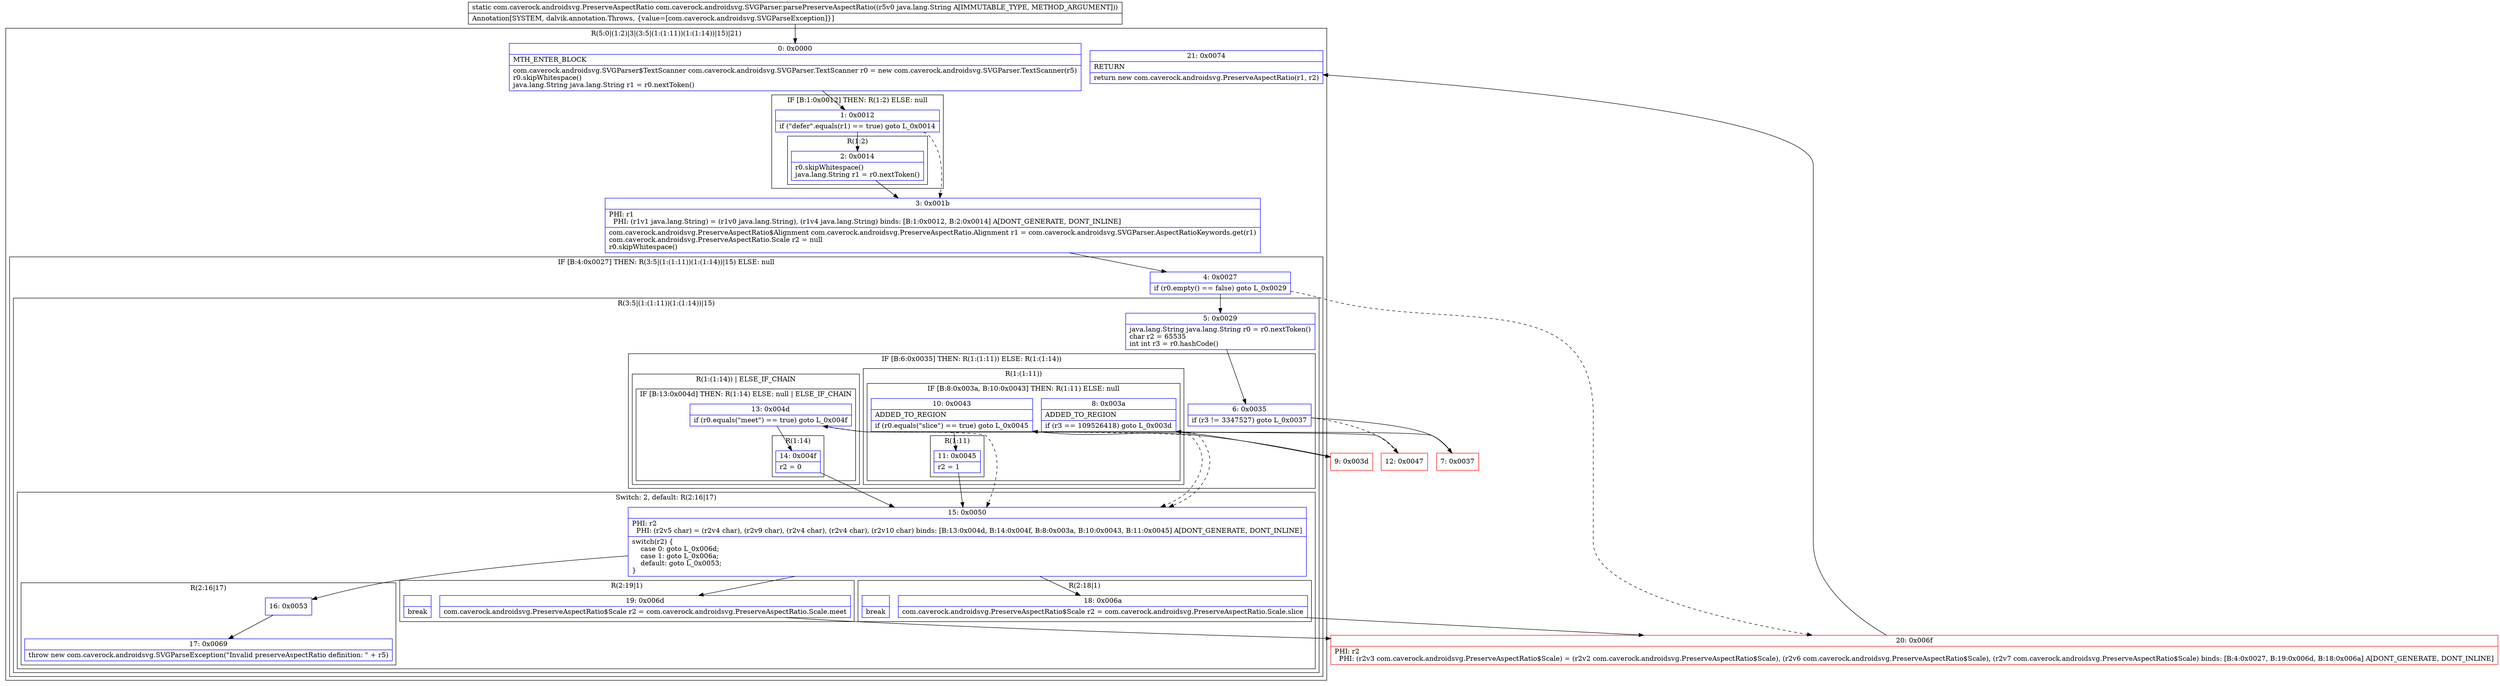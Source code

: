 digraph "CFG forcom.caverock.androidsvg.SVGParser.parsePreserveAspectRatio(Ljava\/lang\/String;)Lcom\/caverock\/androidsvg\/PreserveAspectRatio;" {
subgraph cluster_Region_239339489 {
label = "R(5:0|(1:2)|3|(3:5|(1:(1:11))(1:(1:14))|15)|21)";
node [shape=record,color=blue];
Node_0 [shape=record,label="{0\:\ 0x0000|MTH_ENTER_BLOCK\l|com.caverock.androidsvg.SVGParser$TextScanner com.caverock.androidsvg.SVGParser.TextScanner r0 = new com.caverock.androidsvg.SVGParser.TextScanner(r5)\lr0.skipWhitespace()\ljava.lang.String java.lang.String r1 = r0.nextToken()\l}"];
subgraph cluster_IfRegion_1672912573 {
label = "IF [B:1:0x0012] THEN: R(1:2) ELSE: null";
node [shape=record,color=blue];
Node_1 [shape=record,label="{1\:\ 0x0012|if (\"defer\".equals(r1) == true) goto L_0x0014\l}"];
subgraph cluster_Region_1345322400 {
label = "R(1:2)";
node [shape=record,color=blue];
Node_2 [shape=record,label="{2\:\ 0x0014|r0.skipWhitespace()\ljava.lang.String r1 = r0.nextToken()\l}"];
}
}
Node_3 [shape=record,label="{3\:\ 0x001b|PHI: r1 \l  PHI: (r1v1 java.lang.String) = (r1v0 java.lang.String), (r1v4 java.lang.String) binds: [B:1:0x0012, B:2:0x0014] A[DONT_GENERATE, DONT_INLINE]\l|com.caverock.androidsvg.PreserveAspectRatio$Alignment com.caverock.androidsvg.PreserveAspectRatio.Alignment r1 = com.caverock.androidsvg.SVGParser.AspectRatioKeywords.get(r1)\lcom.caverock.androidsvg.PreserveAspectRatio.Scale r2 = null\lr0.skipWhitespace()\l}"];
subgraph cluster_IfRegion_1252004734 {
label = "IF [B:4:0x0027] THEN: R(3:5|(1:(1:11))(1:(1:14))|15) ELSE: null";
node [shape=record,color=blue];
Node_4 [shape=record,label="{4\:\ 0x0027|if (r0.empty() == false) goto L_0x0029\l}"];
subgraph cluster_Region_1306784751 {
label = "R(3:5|(1:(1:11))(1:(1:14))|15)";
node [shape=record,color=blue];
Node_5 [shape=record,label="{5\:\ 0x0029|java.lang.String java.lang.String r0 = r0.nextToken()\lchar r2 = 65535\lint int r3 = r0.hashCode()\l}"];
subgraph cluster_IfRegion_833960208 {
label = "IF [B:6:0x0035] THEN: R(1:(1:11)) ELSE: R(1:(1:14))";
node [shape=record,color=blue];
Node_6 [shape=record,label="{6\:\ 0x0035|if (r3 != 3347527) goto L_0x0037\l}"];
subgraph cluster_Region_76340306 {
label = "R(1:(1:11))";
node [shape=record,color=blue];
subgraph cluster_IfRegion_1417972529 {
label = "IF [B:8:0x003a, B:10:0x0043] THEN: R(1:11) ELSE: null";
node [shape=record,color=blue];
Node_8 [shape=record,label="{8\:\ 0x003a|ADDED_TO_REGION\l|if (r3 == 109526418) goto L_0x003d\l}"];
Node_10 [shape=record,label="{10\:\ 0x0043|ADDED_TO_REGION\l|if (r0.equals(\"slice\") == true) goto L_0x0045\l}"];
subgraph cluster_Region_1202536121 {
label = "R(1:11)";
node [shape=record,color=blue];
Node_11 [shape=record,label="{11\:\ 0x0045|r2 = 1\l}"];
}
}
}
subgraph cluster_Region_143811616 {
label = "R(1:(1:14)) | ELSE_IF_CHAIN\l";
node [shape=record,color=blue];
subgraph cluster_IfRegion_59815018 {
label = "IF [B:13:0x004d] THEN: R(1:14) ELSE: null | ELSE_IF_CHAIN\l";
node [shape=record,color=blue];
Node_13 [shape=record,label="{13\:\ 0x004d|if (r0.equals(\"meet\") == true) goto L_0x004f\l}"];
subgraph cluster_Region_305565315 {
label = "R(1:14)";
node [shape=record,color=blue];
Node_14 [shape=record,label="{14\:\ 0x004f|r2 = 0\l}"];
}
}
}
}
subgraph cluster_SwitchRegion_922806398 {
label = "Switch: 2, default: R(2:16|17)";
node [shape=record,color=blue];
Node_15 [shape=record,label="{15\:\ 0x0050|PHI: r2 \l  PHI: (r2v5 char) = (r2v4 char), (r2v9 char), (r2v4 char), (r2v4 char), (r2v10 char) binds: [B:13:0x004d, B:14:0x004f, B:8:0x003a, B:10:0x0043, B:11:0x0045] A[DONT_GENERATE, DONT_INLINE]\l|switch(r2) \{\l    case 0: goto L_0x006d;\l    case 1: goto L_0x006a;\l    default: goto L_0x0053;\l\}\l}"];
subgraph cluster_Region_1289469334 {
label = "R(2:19|1)";
node [shape=record,color=blue];
Node_19 [shape=record,label="{19\:\ 0x006d|com.caverock.androidsvg.PreserveAspectRatio$Scale r2 = com.caverock.androidsvg.PreserveAspectRatio.Scale.meet\l}"];
Node_InsnContainer_124578317 [shape=record,label="{|break\l}"];
}
subgraph cluster_Region_103443600 {
label = "R(2:18|1)";
node [shape=record,color=blue];
Node_18 [shape=record,label="{18\:\ 0x006a|com.caverock.androidsvg.PreserveAspectRatio$Scale r2 = com.caverock.androidsvg.PreserveAspectRatio.Scale.slice\l}"];
Node_InsnContainer_1726926243 [shape=record,label="{|break\l}"];
}
subgraph cluster_Region_81982304 {
label = "R(2:16|17)";
node [shape=record,color=blue];
Node_16 [shape=record,label="{16\:\ 0x0053}"];
Node_17 [shape=record,label="{17\:\ 0x0069|throw new com.caverock.androidsvg.SVGParseException(\"Invalid preserveAspectRatio definition: \" + r5)\l}"];
}
}
}
}
Node_21 [shape=record,label="{21\:\ 0x0074|RETURN\l|return new com.caverock.androidsvg.PreserveAspectRatio(r1, r2)\l}"];
}
Node_7 [shape=record,color=red,label="{7\:\ 0x0037}"];
Node_9 [shape=record,color=red,label="{9\:\ 0x003d}"];
Node_12 [shape=record,color=red,label="{12\:\ 0x0047}"];
Node_20 [shape=record,color=red,label="{20\:\ 0x006f|PHI: r2 \l  PHI: (r2v3 com.caverock.androidsvg.PreserveAspectRatio$Scale) = (r2v2 com.caverock.androidsvg.PreserveAspectRatio$Scale), (r2v6 com.caverock.androidsvg.PreserveAspectRatio$Scale), (r2v7 com.caverock.androidsvg.PreserveAspectRatio$Scale) binds: [B:4:0x0027, B:19:0x006d, B:18:0x006a] A[DONT_GENERATE, DONT_INLINE]\l}"];
MethodNode[shape=record,label="{static com.caverock.androidsvg.PreserveAspectRatio com.caverock.androidsvg.SVGParser.parsePreserveAspectRatio((r5v0 java.lang.String A[IMMUTABLE_TYPE, METHOD_ARGUMENT]))  | Annotation[SYSTEM, dalvik.annotation.Throws, \{value=[com.caverock.androidsvg.SVGParseException]\}]\l}"];
MethodNode -> Node_0;
Node_0 -> Node_1;
Node_1 -> Node_2;
Node_1 -> Node_3[style=dashed];
Node_2 -> Node_3;
Node_3 -> Node_4;
Node_4 -> Node_5;
Node_4 -> Node_20[style=dashed];
Node_5 -> Node_6;
Node_6 -> Node_7;
Node_6 -> Node_12[style=dashed];
Node_8 -> Node_9;
Node_8 -> Node_15[style=dashed];
Node_10 -> Node_11;
Node_10 -> Node_15[style=dashed];
Node_11 -> Node_15;
Node_13 -> Node_14;
Node_13 -> Node_15[style=dashed];
Node_14 -> Node_15;
Node_15 -> Node_16;
Node_15 -> Node_18;
Node_15 -> Node_19;
Node_19 -> Node_20;
Node_18 -> Node_20;
Node_16 -> Node_17;
Node_7 -> Node_8;
Node_9 -> Node_10;
Node_12 -> Node_13;
Node_20 -> Node_21;
}

